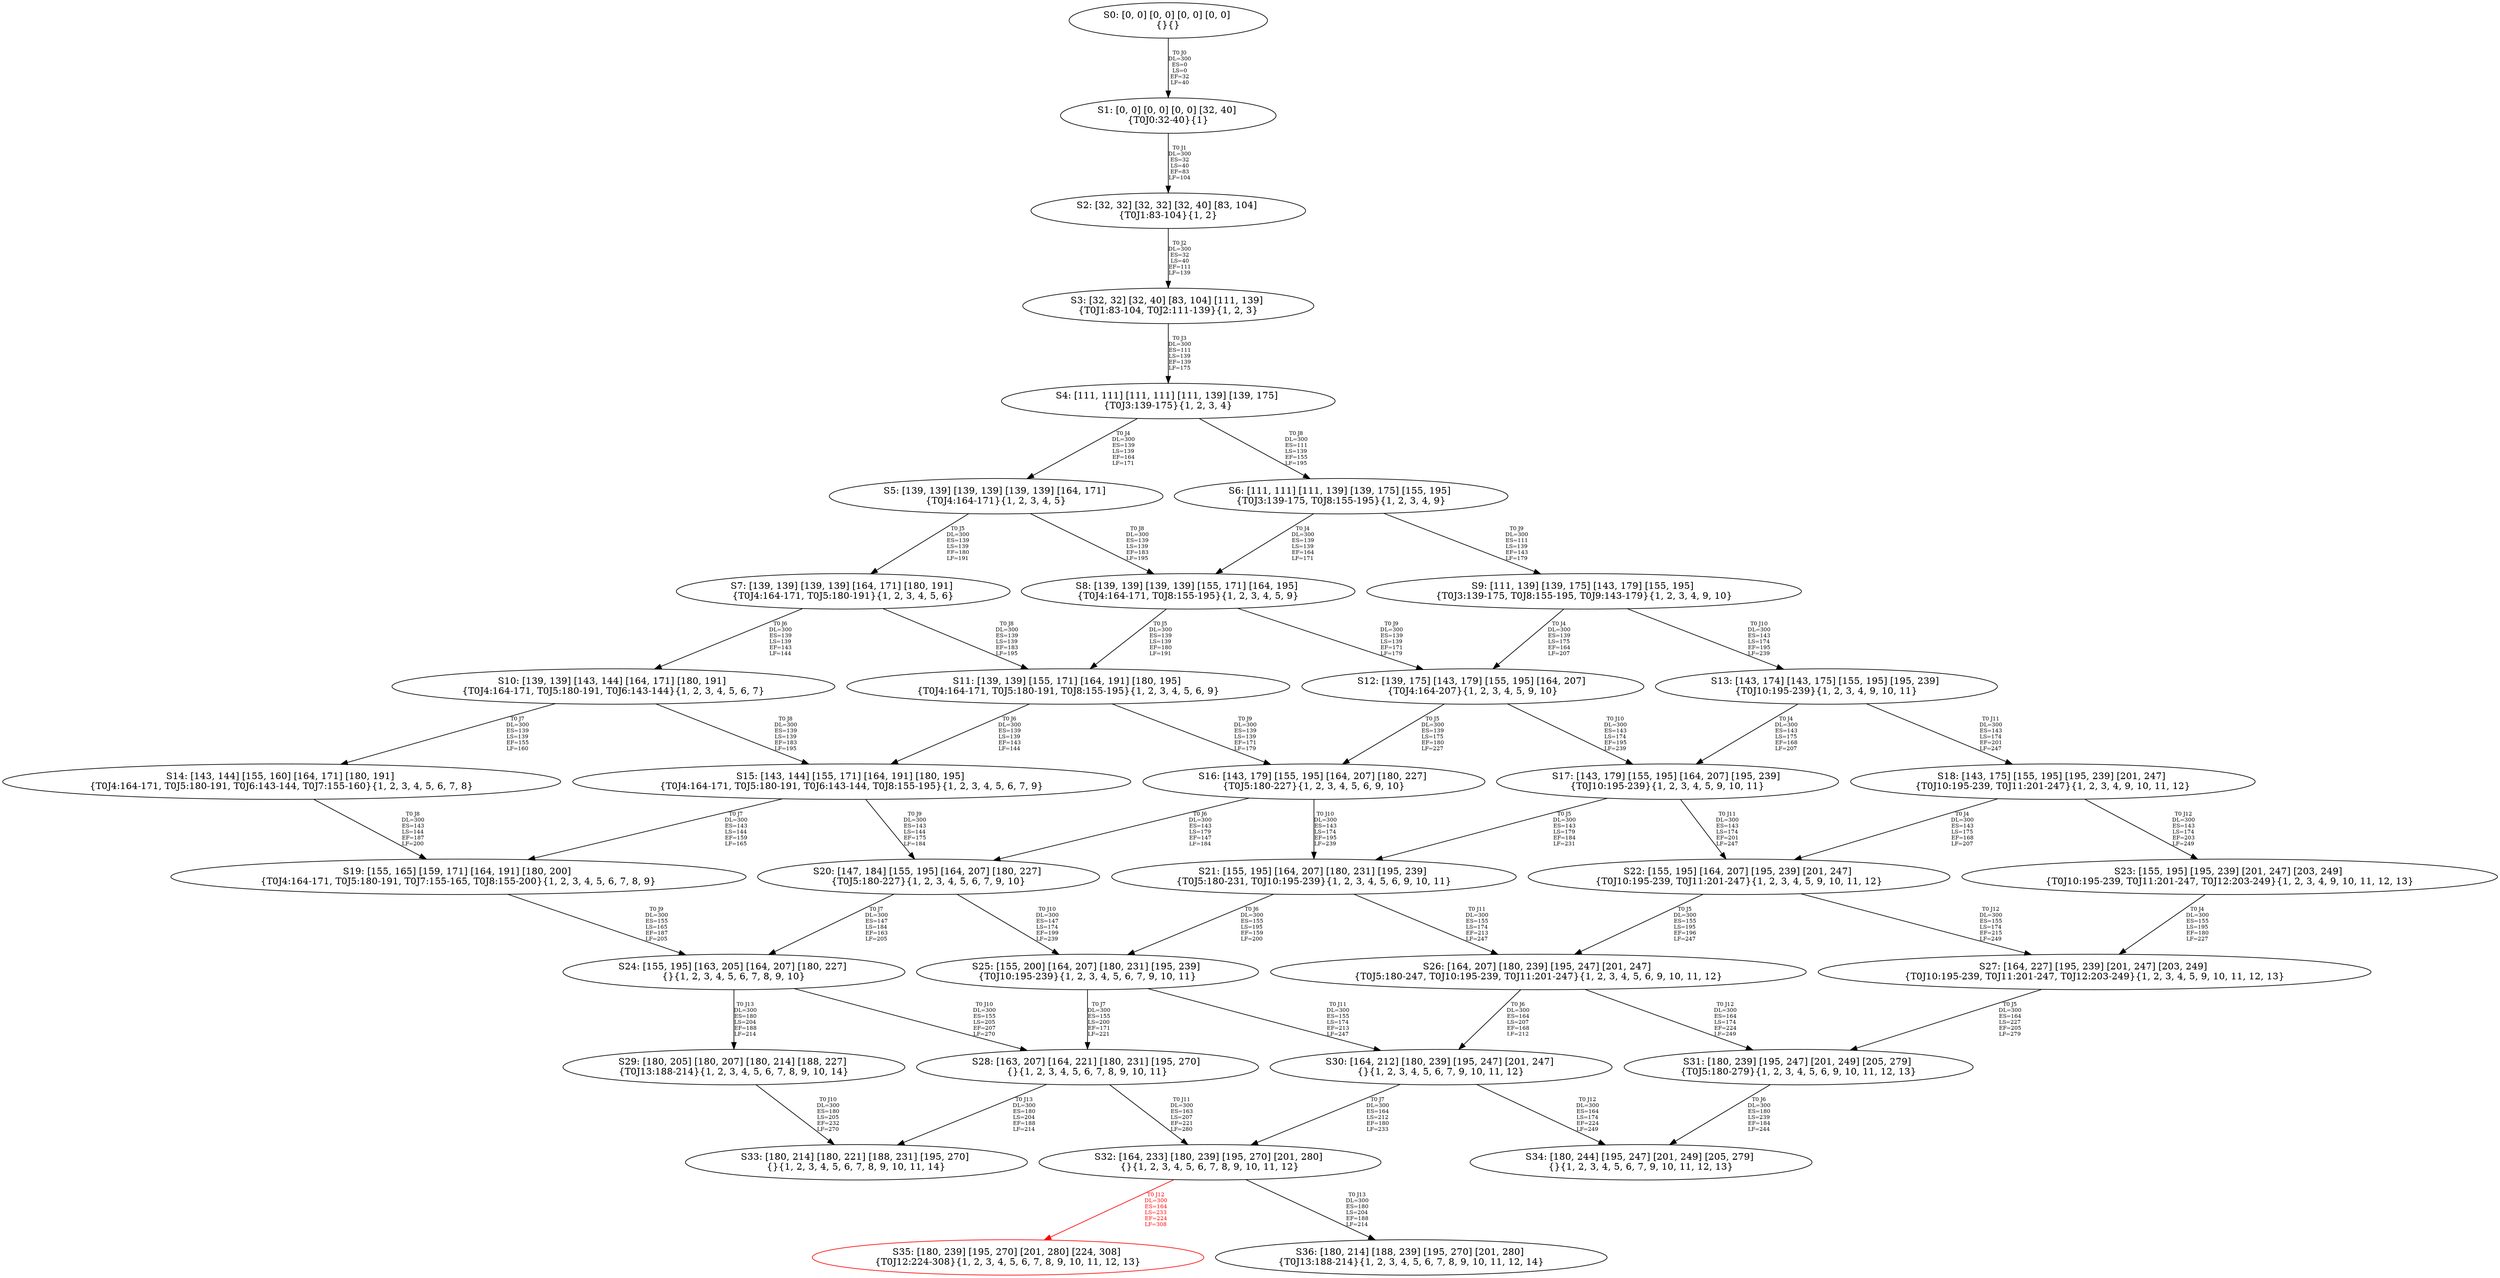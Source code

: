 digraph {
	S0[label="S0: [0, 0] [0, 0] [0, 0] [0, 0] \n{}{}"];
	S1[label="S1: [0, 0] [0, 0] [0, 0] [32, 40] \n{T0J0:32-40}{1}"];
	S2[label="S2: [32, 32] [32, 32] [32, 40] [83, 104] \n{T0J1:83-104}{1, 2}"];
	S3[label="S3: [32, 32] [32, 40] [83, 104] [111, 139] \n{T0J1:83-104, T0J2:111-139}{1, 2, 3}"];
	S4[label="S4: [111, 111] [111, 111] [111, 139] [139, 175] \n{T0J3:139-175}{1, 2, 3, 4}"];
	S5[label="S5: [139, 139] [139, 139] [139, 139] [164, 171] \n{T0J4:164-171}{1, 2, 3, 4, 5}"];
	S6[label="S6: [111, 111] [111, 139] [139, 175] [155, 195] \n{T0J3:139-175, T0J8:155-195}{1, 2, 3, 4, 9}"];
	S7[label="S7: [139, 139] [139, 139] [164, 171] [180, 191] \n{T0J4:164-171, T0J5:180-191}{1, 2, 3, 4, 5, 6}"];
	S8[label="S8: [139, 139] [139, 139] [155, 171] [164, 195] \n{T0J4:164-171, T0J8:155-195}{1, 2, 3, 4, 5, 9}"];
	S9[label="S9: [111, 139] [139, 175] [143, 179] [155, 195] \n{T0J3:139-175, T0J8:155-195, T0J9:143-179}{1, 2, 3, 4, 9, 10}"];
	S10[label="S10: [139, 139] [143, 144] [164, 171] [180, 191] \n{T0J4:164-171, T0J5:180-191, T0J6:143-144}{1, 2, 3, 4, 5, 6, 7}"];
	S11[label="S11: [139, 139] [155, 171] [164, 191] [180, 195] \n{T0J4:164-171, T0J5:180-191, T0J8:155-195}{1, 2, 3, 4, 5, 6, 9}"];
	S12[label="S12: [139, 175] [143, 179] [155, 195] [164, 207] \n{T0J4:164-207}{1, 2, 3, 4, 5, 9, 10}"];
	S13[label="S13: [143, 174] [143, 175] [155, 195] [195, 239] \n{T0J10:195-239}{1, 2, 3, 4, 9, 10, 11}"];
	S14[label="S14: [143, 144] [155, 160] [164, 171] [180, 191] \n{T0J4:164-171, T0J5:180-191, T0J6:143-144, T0J7:155-160}{1, 2, 3, 4, 5, 6, 7, 8}"];
	S15[label="S15: [143, 144] [155, 171] [164, 191] [180, 195] \n{T0J4:164-171, T0J5:180-191, T0J6:143-144, T0J8:155-195}{1, 2, 3, 4, 5, 6, 7, 9}"];
	S16[label="S16: [143, 179] [155, 195] [164, 207] [180, 227] \n{T0J5:180-227}{1, 2, 3, 4, 5, 6, 9, 10}"];
	S17[label="S17: [143, 179] [155, 195] [164, 207] [195, 239] \n{T0J10:195-239}{1, 2, 3, 4, 5, 9, 10, 11}"];
	S18[label="S18: [143, 175] [155, 195] [195, 239] [201, 247] \n{T0J10:195-239, T0J11:201-247}{1, 2, 3, 4, 9, 10, 11, 12}"];
	S19[label="S19: [155, 165] [159, 171] [164, 191] [180, 200] \n{T0J4:164-171, T0J5:180-191, T0J7:155-165, T0J8:155-200}{1, 2, 3, 4, 5, 6, 7, 8, 9}"];
	S20[label="S20: [147, 184] [155, 195] [164, 207] [180, 227] \n{T0J5:180-227}{1, 2, 3, 4, 5, 6, 7, 9, 10}"];
	S21[label="S21: [155, 195] [164, 207] [180, 231] [195, 239] \n{T0J5:180-231, T0J10:195-239}{1, 2, 3, 4, 5, 6, 9, 10, 11}"];
	S22[label="S22: [155, 195] [164, 207] [195, 239] [201, 247] \n{T0J10:195-239, T0J11:201-247}{1, 2, 3, 4, 5, 9, 10, 11, 12}"];
	S23[label="S23: [155, 195] [195, 239] [201, 247] [203, 249] \n{T0J10:195-239, T0J11:201-247, T0J12:203-249}{1, 2, 3, 4, 9, 10, 11, 12, 13}"];
	S24[label="S24: [155, 195] [163, 205] [164, 207] [180, 227] \n{}{1, 2, 3, 4, 5, 6, 7, 8, 9, 10}"];
	S25[label="S25: [155, 200] [164, 207] [180, 231] [195, 239] \n{T0J10:195-239}{1, 2, 3, 4, 5, 6, 7, 9, 10, 11}"];
	S26[label="S26: [164, 207] [180, 239] [195, 247] [201, 247] \n{T0J5:180-247, T0J10:195-239, T0J11:201-247}{1, 2, 3, 4, 5, 6, 9, 10, 11, 12}"];
	S27[label="S27: [164, 227] [195, 239] [201, 247] [203, 249] \n{T0J10:195-239, T0J11:201-247, T0J12:203-249}{1, 2, 3, 4, 5, 9, 10, 11, 12, 13}"];
	S28[label="S28: [163, 207] [164, 221] [180, 231] [195, 270] \n{}{1, 2, 3, 4, 5, 6, 7, 8, 9, 10, 11}"];
	S29[label="S29: [180, 205] [180, 207] [180, 214] [188, 227] \n{T0J13:188-214}{1, 2, 3, 4, 5, 6, 7, 8, 9, 10, 14}"];
	S30[label="S30: [164, 212] [180, 239] [195, 247] [201, 247] \n{}{1, 2, 3, 4, 5, 6, 7, 9, 10, 11, 12}"];
	S31[label="S31: [180, 239] [195, 247] [201, 249] [205, 279] \n{T0J5:180-279}{1, 2, 3, 4, 5, 6, 9, 10, 11, 12, 13}"];
	S32[label="S32: [164, 233] [180, 239] [195, 270] [201, 280] \n{}{1, 2, 3, 4, 5, 6, 7, 8, 9, 10, 11, 12}"];
	S33[label="S33: [180, 214] [180, 221] [188, 231] [195, 270] \n{}{1, 2, 3, 4, 5, 6, 7, 8, 9, 10, 11, 14}"];
	S34[label="S34: [180, 244] [195, 247] [201, 249] [205, 279] \n{}{1, 2, 3, 4, 5, 6, 7, 9, 10, 11, 12, 13}"];
	S35[label="S35: [180, 239] [195, 270] [201, 280] [224, 308] \n{T0J12:224-308}{1, 2, 3, 4, 5, 6, 7, 8, 9, 10, 11, 12, 13}"];
	S36[label="S36: [180, 214] [188, 239] [195, 270] [201, 280] \n{T0J13:188-214}{1, 2, 3, 4, 5, 6, 7, 8, 9, 10, 11, 12, 14}"];
	S0 -> S1[label="T0 J0\nDL=300\nES=0\nLS=0\nEF=32\nLF=40",fontsize=8];
	S1 -> S2[label="T0 J1\nDL=300\nES=32\nLS=40\nEF=83\nLF=104",fontsize=8];
	S2 -> S3[label="T0 J2\nDL=300\nES=32\nLS=40\nEF=111\nLF=139",fontsize=8];
	S3 -> S4[label="T0 J3\nDL=300\nES=111\nLS=139\nEF=139\nLF=175",fontsize=8];
	S4 -> S5[label="T0 J4\nDL=300\nES=139\nLS=139\nEF=164\nLF=171",fontsize=8];
	S4 -> S6[label="T0 J8\nDL=300\nES=111\nLS=139\nEF=155\nLF=195",fontsize=8];
	S5 -> S7[label="T0 J5\nDL=300\nES=139\nLS=139\nEF=180\nLF=191",fontsize=8];
	S5 -> S8[label="T0 J8\nDL=300\nES=139\nLS=139\nEF=183\nLF=195",fontsize=8];
	S6 -> S8[label="T0 J4\nDL=300\nES=139\nLS=139\nEF=164\nLF=171",fontsize=8];
	S6 -> S9[label="T0 J9\nDL=300\nES=111\nLS=139\nEF=143\nLF=179",fontsize=8];
	S7 -> S10[label="T0 J6\nDL=300\nES=139\nLS=139\nEF=143\nLF=144",fontsize=8];
	S7 -> S11[label="T0 J8\nDL=300\nES=139\nLS=139\nEF=183\nLF=195",fontsize=8];
	S8 -> S11[label="T0 J5\nDL=300\nES=139\nLS=139\nEF=180\nLF=191",fontsize=8];
	S8 -> S12[label="T0 J9\nDL=300\nES=139\nLS=139\nEF=171\nLF=179",fontsize=8];
	S9 -> S12[label="T0 J4\nDL=300\nES=139\nLS=175\nEF=164\nLF=207",fontsize=8];
	S9 -> S13[label="T0 J10\nDL=300\nES=143\nLS=174\nEF=195\nLF=239",fontsize=8];
	S10 -> S14[label="T0 J7\nDL=300\nES=139\nLS=139\nEF=155\nLF=160",fontsize=8];
	S10 -> S15[label="T0 J8\nDL=300\nES=139\nLS=139\nEF=183\nLF=195",fontsize=8];
	S11 -> S15[label="T0 J6\nDL=300\nES=139\nLS=139\nEF=143\nLF=144",fontsize=8];
	S11 -> S16[label="T0 J9\nDL=300\nES=139\nLS=139\nEF=171\nLF=179",fontsize=8];
	S12 -> S16[label="T0 J5\nDL=300\nES=139\nLS=175\nEF=180\nLF=227",fontsize=8];
	S12 -> S17[label="T0 J10\nDL=300\nES=143\nLS=174\nEF=195\nLF=239",fontsize=8];
	S13 -> S17[label="T0 J4\nDL=300\nES=143\nLS=175\nEF=168\nLF=207",fontsize=8];
	S13 -> S18[label="T0 J11\nDL=300\nES=143\nLS=174\nEF=201\nLF=247",fontsize=8];
	S14 -> S19[label="T0 J8\nDL=300\nES=143\nLS=144\nEF=187\nLF=200",fontsize=8];
	S15 -> S19[label="T0 J7\nDL=300\nES=143\nLS=144\nEF=159\nLF=165",fontsize=8];
	S15 -> S20[label="T0 J9\nDL=300\nES=143\nLS=144\nEF=175\nLF=184",fontsize=8];
	S16 -> S20[label="T0 J6\nDL=300\nES=143\nLS=179\nEF=147\nLF=184",fontsize=8];
	S16 -> S21[label="T0 J10\nDL=300\nES=143\nLS=174\nEF=195\nLF=239",fontsize=8];
	S17 -> S21[label="T0 J5\nDL=300\nES=143\nLS=179\nEF=184\nLF=231",fontsize=8];
	S17 -> S22[label="T0 J11\nDL=300\nES=143\nLS=174\nEF=201\nLF=247",fontsize=8];
	S18 -> S22[label="T0 J4\nDL=300\nES=143\nLS=175\nEF=168\nLF=207",fontsize=8];
	S18 -> S23[label="T0 J12\nDL=300\nES=143\nLS=174\nEF=203\nLF=249",fontsize=8];
	S19 -> S24[label="T0 J9\nDL=300\nES=155\nLS=165\nEF=187\nLF=205",fontsize=8];
	S20 -> S24[label="T0 J7\nDL=300\nES=147\nLS=184\nEF=163\nLF=205",fontsize=8];
	S20 -> S25[label="T0 J10\nDL=300\nES=147\nLS=174\nEF=199\nLF=239",fontsize=8];
	S21 -> S25[label="T0 J6\nDL=300\nES=155\nLS=195\nEF=159\nLF=200",fontsize=8];
	S21 -> S26[label="T0 J11\nDL=300\nES=155\nLS=174\nEF=213\nLF=247",fontsize=8];
	S22 -> S26[label="T0 J5\nDL=300\nES=155\nLS=195\nEF=196\nLF=247",fontsize=8];
	S22 -> S27[label="T0 J12\nDL=300\nES=155\nLS=174\nEF=215\nLF=249",fontsize=8];
	S23 -> S27[label="T0 J4\nDL=300\nES=155\nLS=195\nEF=180\nLF=227",fontsize=8];
	S24 -> S28[label="T0 J10\nDL=300\nES=155\nLS=205\nEF=207\nLF=270",fontsize=8];
	S24 -> S29[label="T0 J13\nDL=300\nES=180\nLS=204\nEF=188\nLF=214",fontsize=8];
	S25 -> S28[label="T0 J7\nDL=300\nES=155\nLS=200\nEF=171\nLF=221",fontsize=8];
	S25 -> S30[label="T0 J11\nDL=300\nES=155\nLS=174\nEF=213\nLF=247",fontsize=8];
	S26 -> S30[label="T0 J6\nDL=300\nES=164\nLS=207\nEF=168\nLF=212",fontsize=8];
	S26 -> S31[label="T0 J12\nDL=300\nES=164\nLS=174\nEF=224\nLF=249",fontsize=8];
	S27 -> S31[label="T0 J5\nDL=300\nES=164\nLS=227\nEF=205\nLF=279",fontsize=8];
	S28 -> S32[label="T0 J11\nDL=300\nES=163\nLS=207\nEF=221\nLF=280",fontsize=8];
	S28 -> S33[label="T0 J13\nDL=300\nES=180\nLS=204\nEF=188\nLF=214",fontsize=8];
	S29 -> S33[label="T0 J10\nDL=300\nES=180\nLS=205\nEF=232\nLF=270",fontsize=8];
	S30 -> S32[label="T0 J7\nDL=300\nES=164\nLS=212\nEF=180\nLF=233",fontsize=8];
	S30 -> S34[label="T0 J12\nDL=300\nES=164\nLS=174\nEF=224\nLF=249",fontsize=8];
	S31 -> S34[label="T0 J6\nDL=300\nES=180\nLS=239\nEF=184\nLF=244",fontsize=8];
	S32 -> S35[label="T0 J12\nDL=300\nES=164\nLS=233\nEF=224\nLF=308",color=Red,fontcolor=Red,fontsize=8];
S35[color=Red];
	S32 -> S36[label="T0 J13\nDL=300\nES=180\nLS=204\nEF=188\nLF=214",fontsize=8];
}
